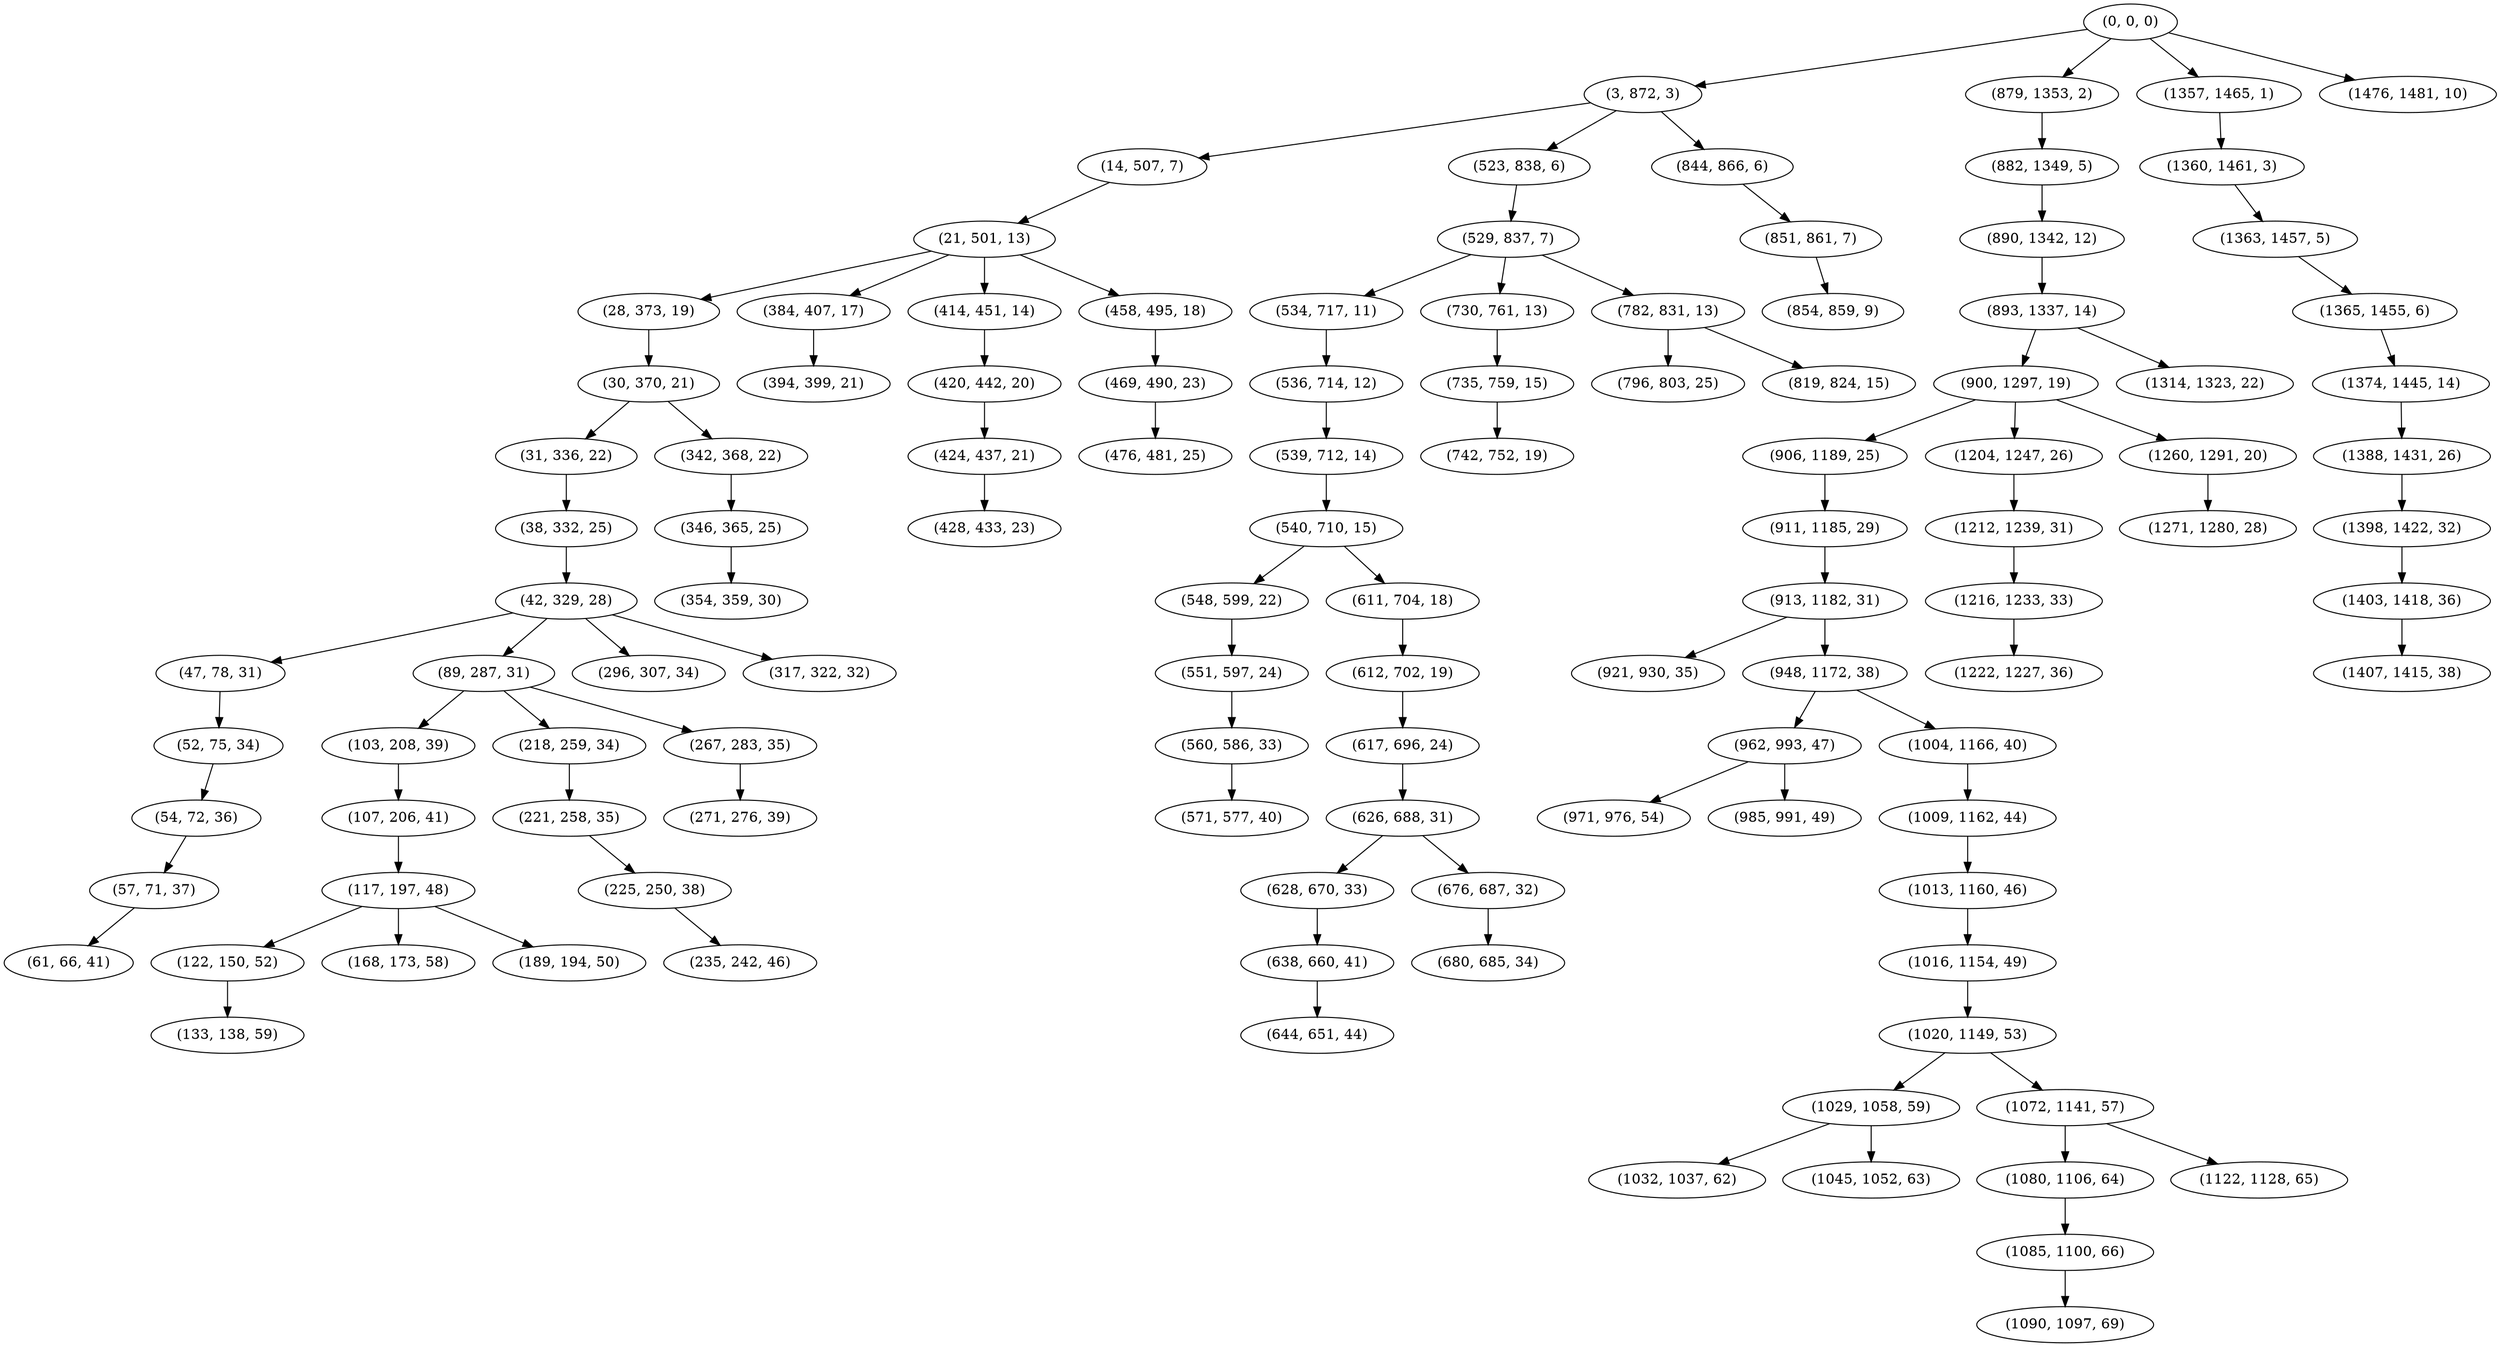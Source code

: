 digraph tree {
    "(0, 0, 0)";
    "(3, 872, 3)";
    "(14, 507, 7)";
    "(21, 501, 13)";
    "(28, 373, 19)";
    "(30, 370, 21)";
    "(31, 336, 22)";
    "(38, 332, 25)";
    "(42, 329, 28)";
    "(47, 78, 31)";
    "(52, 75, 34)";
    "(54, 72, 36)";
    "(57, 71, 37)";
    "(61, 66, 41)";
    "(89, 287, 31)";
    "(103, 208, 39)";
    "(107, 206, 41)";
    "(117, 197, 48)";
    "(122, 150, 52)";
    "(133, 138, 59)";
    "(168, 173, 58)";
    "(189, 194, 50)";
    "(218, 259, 34)";
    "(221, 258, 35)";
    "(225, 250, 38)";
    "(235, 242, 46)";
    "(267, 283, 35)";
    "(271, 276, 39)";
    "(296, 307, 34)";
    "(317, 322, 32)";
    "(342, 368, 22)";
    "(346, 365, 25)";
    "(354, 359, 30)";
    "(384, 407, 17)";
    "(394, 399, 21)";
    "(414, 451, 14)";
    "(420, 442, 20)";
    "(424, 437, 21)";
    "(428, 433, 23)";
    "(458, 495, 18)";
    "(469, 490, 23)";
    "(476, 481, 25)";
    "(523, 838, 6)";
    "(529, 837, 7)";
    "(534, 717, 11)";
    "(536, 714, 12)";
    "(539, 712, 14)";
    "(540, 710, 15)";
    "(548, 599, 22)";
    "(551, 597, 24)";
    "(560, 586, 33)";
    "(571, 577, 40)";
    "(611, 704, 18)";
    "(612, 702, 19)";
    "(617, 696, 24)";
    "(626, 688, 31)";
    "(628, 670, 33)";
    "(638, 660, 41)";
    "(644, 651, 44)";
    "(676, 687, 32)";
    "(680, 685, 34)";
    "(730, 761, 13)";
    "(735, 759, 15)";
    "(742, 752, 19)";
    "(782, 831, 13)";
    "(796, 803, 25)";
    "(819, 824, 15)";
    "(844, 866, 6)";
    "(851, 861, 7)";
    "(854, 859, 9)";
    "(879, 1353, 2)";
    "(882, 1349, 5)";
    "(890, 1342, 12)";
    "(893, 1337, 14)";
    "(900, 1297, 19)";
    "(906, 1189, 25)";
    "(911, 1185, 29)";
    "(913, 1182, 31)";
    "(921, 930, 35)";
    "(948, 1172, 38)";
    "(962, 993, 47)";
    "(971, 976, 54)";
    "(985, 991, 49)";
    "(1004, 1166, 40)";
    "(1009, 1162, 44)";
    "(1013, 1160, 46)";
    "(1016, 1154, 49)";
    "(1020, 1149, 53)";
    "(1029, 1058, 59)";
    "(1032, 1037, 62)";
    "(1045, 1052, 63)";
    "(1072, 1141, 57)";
    "(1080, 1106, 64)";
    "(1085, 1100, 66)";
    "(1090, 1097, 69)";
    "(1122, 1128, 65)";
    "(1204, 1247, 26)";
    "(1212, 1239, 31)";
    "(1216, 1233, 33)";
    "(1222, 1227, 36)";
    "(1260, 1291, 20)";
    "(1271, 1280, 28)";
    "(1314, 1323, 22)";
    "(1357, 1465, 1)";
    "(1360, 1461, 3)";
    "(1363, 1457, 5)";
    "(1365, 1455, 6)";
    "(1374, 1445, 14)";
    "(1388, 1431, 26)";
    "(1398, 1422, 32)";
    "(1403, 1418, 36)";
    "(1407, 1415, 38)";
    "(1476, 1481, 10)";
    "(0, 0, 0)" -> "(3, 872, 3)";
    "(0, 0, 0)" -> "(879, 1353, 2)";
    "(0, 0, 0)" -> "(1357, 1465, 1)";
    "(0, 0, 0)" -> "(1476, 1481, 10)";
    "(3, 872, 3)" -> "(14, 507, 7)";
    "(3, 872, 3)" -> "(523, 838, 6)";
    "(3, 872, 3)" -> "(844, 866, 6)";
    "(14, 507, 7)" -> "(21, 501, 13)";
    "(21, 501, 13)" -> "(28, 373, 19)";
    "(21, 501, 13)" -> "(384, 407, 17)";
    "(21, 501, 13)" -> "(414, 451, 14)";
    "(21, 501, 13)" -> "(458, 495, 18)";
    "(28, 373, 19)" -> "(30, 370, 21)";
    "(30, 370, 21)" -> "(31, 336, 22)";
    "(30, 370, 21)" -> "(342, 368, 22)";
    "(31, 336, 22)" -> "(38, 332, 25)";
    "(38, 332, 25)" -> "(42, 329, 28)";
    "(42, 329, 28)" -> "(47, 78, 31)";
    "(42, 329, 28)" -> "(89, 287, 31)";
    "(42, 329, 28)" -> "(296, 307, 34)";
    "(42, 329, 28)" -> "(317, 322, 32)";
    "(47, 78, 31)" -> "(52, 75, 34)";
    "(52, 75, 34)" -> "(54, 72, 36)";
    "(54, 72, 36)" -> "(57, 71, 37)";
    "(57, 71, 37)" -> "(61, 66, 41)";
    "(89, 287, 31)" -> "(103, 208, 39)";
    "(89, 287, 31)" -> "(218, 259, 34)";
    "(89, 287, 31)" -> "(267, 283, 35)";
    "(103, 208, 39)" -> "(107, 206, 41)";
    "(107, 206, 41)" -> "(117, 197, 48)";
    "(117, 197, 48)" -> "(122, 150, 52)";
    "(117, 197, 48)" -> "(168, 173, 58)";
    "(117, 197, 48)" -> "(189, 194, 50)";
    "(122, 150, 52)" -> "(133, 138, 59)";
    "(218, 259, 34)" -> "(221, 258, 35)";
    "(221, 258, 35)" -> "(225, 250, 38)";
    "(225, 250, 38)" -> "(235, 242, 46)";
    "(267, 283, 35)" -> "(271, 276, 39)";
    "(342, 368, 22)" -> "(346, 365, 25)";
    "(346, 365, 25)" -> "(354, 359, 30)";
    "(384, 407, 17)" -> "(394, 399, 21)";
    "(414, 451, 14)" -> "(420, 442, 20)";
    "(420, 442, 20)" -> "(424, 437, 21)";
    "(424, 437, 21)" -> "(428, 433, 23)";
    "(458, 495, 18)" -> "(469, 490, 23)";
    "(469, 490, 23)" -> "(476, 481, 25)";
    "(523, 838, 6)" -> "(529, 837, 7)";
    "(529, 837, 7)" -> "(534, 717, 11)";
    "(529, 837, 7)" -> "(730, 761, 13)";
    "(529, 837, 7)" -> "(782, 831, 13)";
    "(534, 717, 11)" -> "(536, 714, 12)";
    "(536, 714, 12)" -> "(539, 712, 14)";
    "(539, 712, 14)" -> "(540, 710, 15)";
    "(540, 710, 15)" -> "(548, 599, 22)";
    "(540, 710, 15)" -> "(611, 704, 18)";
    "(548, 599, 22)" -> "(551, 597, 24)";
    "(551, 597, 24)" -> "(560, 586, 33)";
    "(560, 586, 33)" -> "(571, 577, 40)";
    "(611, 704, 18)" -> "(612, 702, 19)";
    "(612, 702, 19)" -> "(617, 696, 24)";
    "(617, 696, 24)" -> "(626, 688, 31)";
    "(626, 688, 31)" -> "(628, 670, 33)";
    "(626, 688, 31)" -> "(676, 687, 32)";
    "(628, 670, 33)" -> "(638, 660, 41)";
    "(638, 660, 41)" -> "(644, 651, 44)";
    "(676, 687, 32)" -> "(680, 685, 34)";
    "(730, 761, 13)" -> "(735, 759, 15)";
    "(735, 759, 15)" -> "(742, 752, 19)";
    "(782, 831, 13)" -> "(796, 803, 25)";
    "(782, 831, 13)" -> "(819, 824, 15)";
    "(844, 866, 6)" -> "(851, 861, 7)";
    "(851, 861, 7)" -> "(854, 859, 9)";
    "(879, 1353, 2)" -> "(882, 1349, 5)";
    "(882, 1349, 5)" -> "(890, 1342, 12)";
    "(890, 1342, 12)" -> "(893, 1337, 14)";
    "(893, 1337, 14)" -> "(900, 1297, 19)";
    "(893, 1337, 14)" -> "(1314, 1323, 22)";
    "(900, 1297, 19)" -> "(906, 1189, 25)";
    "(900, 1297, 19)" -> "(1204, 1247, 26)";
    "(900, 1297, 19)" -> "(1260, 1291, 20)";
    "(906, 1189, 25)" -> "(911, 1185, 29)";
    "(911, 1185, 29)" -> "(913, 1182, 31)";
    "(913, 1182, 31)" -> "(921, 930, 35)";
    "(913, 1182, 31)" -> "(948, 1172, 38)";
    "(948, 1172, 38)" -> "(962, 993, 47)";
    "(948, 1172, 38)" -> "(1004, 1166, 40)";
    "(962, 993, 47)" -> "(971, 976, 54)";
    "(962, 993, 47)" -> "(985, 991, 49)";
    "(1004, 1166, 40)" -> "(1009, 1162, 44)";
    "(1009, 1162, 44)" -> "(1013, 1160, 46)";
    "(1013, 1160, 46)" -> "(1016, 1154, 49)";
    "(1016, 1154, 49)" -> "(1020, 1149, 53)";
    "(1020, 1149, 53)" -> "(1029, 1058, 59)";
    "(1020, 1149, 53)" -> "(1072, 1141, 57)";
    "(1029, 1058, 59)" -> "(1032, 1037, 62)";
    "(1029, 1058, 59)" -> "(1045, 1052, 63)";
    "(1072, 1141, 57)" -> "(1080, 1106, 64)";
    "(1072, 1141, 57)" -> "(1122, 1128, 65)";
    "(1080, 1106, 64)" -> "(1085, 1100, 66)";
    "(1085, 1100, 66)" -> "(1090, 1097, 69)";
    "(1204, 1247, 26)" -> "(1212, 1239, 31)";
    "(1212, 1239, 31)" -> "(1216, 1233, 33)";
    "(1216, 1233, 33)" -> "(1222, 1227, 36)";
    "(1260, 1291, 20)" -> "(1271, 1280, 28)";
    "(1357, 1465, 1)" -> "(1360, 1461, 3)";
    "(1360, 1461, 3)" -> "(1363, 1457, 5)";
    "(1363, 1457, 5)" -> "(1365, 1455, 6)";
    "(1365, 1455, 6)" -> "(1374, 1445, 14)";
    "(1374, 1445, 14)" -> "(1388, 1431, 26)";
    "(1388, 1431, 26)" -> "(1398, 1422, 32)";
    "(1398, 1422, 32)" -> "(1403, 1418, 36)";
    "(1403, 1418, 36)" -> "(1407, 1415, 38)";
}
